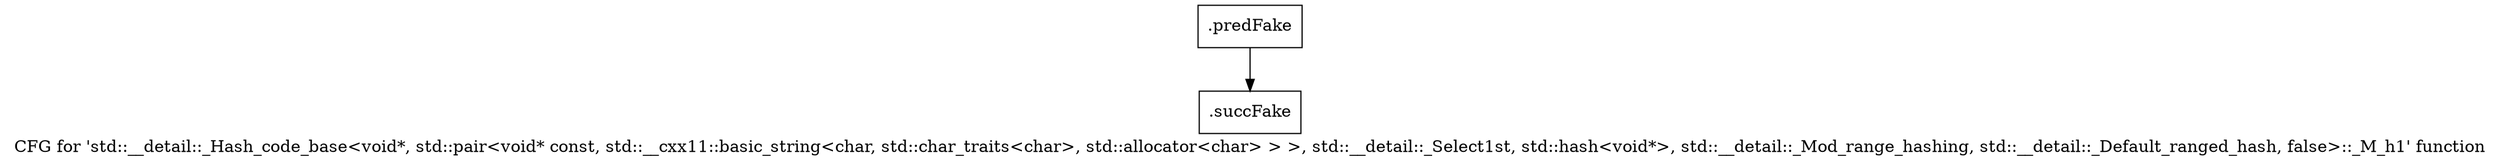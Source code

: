 digraph "CFG for 'std::__detail::_Hash_code_base\<void*, std::pair\<void* const, std::__cxx11::basic_string\<char, std::char_traits\<char\>, std::allocator\<char\> \> \>, std::__detail::_Select1st, std::hash\<void*\>, std::__detail::_Mod_range_hashing, std::__detail::_Default_ranged_hash, false\>::_M_h1' function" {
	label="CFG for 'std::__detail::_Hash_code_base\<void*, std::pair\<void* const, std::__cxx11::basic_string\<char, std::char_traits\<char\>, std::allocator\<char\> \> \>, std::__detail::_Select1st, std::hash\<void*\>, std::__detail::_Mod_range_hashing, std::__detail::_Default_ranged_hash, false\>::_M_h1' function";

	Node0x45f7fd0 [shape=record,filename="",linenumber="",label="{.predFake}"];
	Node0x45f7fd0 -> Node0x47c5bb0[ callList="" memoryops="" filename="/media/miguel/NewVolume/Linux/Xilinx/Vitis_HLS/2020.2/tps/lnx64/gcc-6.2.0/lib/gcc/x86_64-pc-linux-gnu/6.2.0/../../../../include/c++/6.2.0/bits/hashtable_policy.h" execusionnum="4"];
	Node0x47c5bb0 [shape=record,filename="/media/miguel/NewVolume/Linux/Xilinx/Vitis_HLS/2020.2/tps/lnx64/gcc-6.2.0/lib/gcc/x86_64-pc-linux-gnu/6.2.0/../../../../include/c++/6.2.0/bits/hashtable_policy.h",linenumber="1203",label="{.succFake}"];
}
